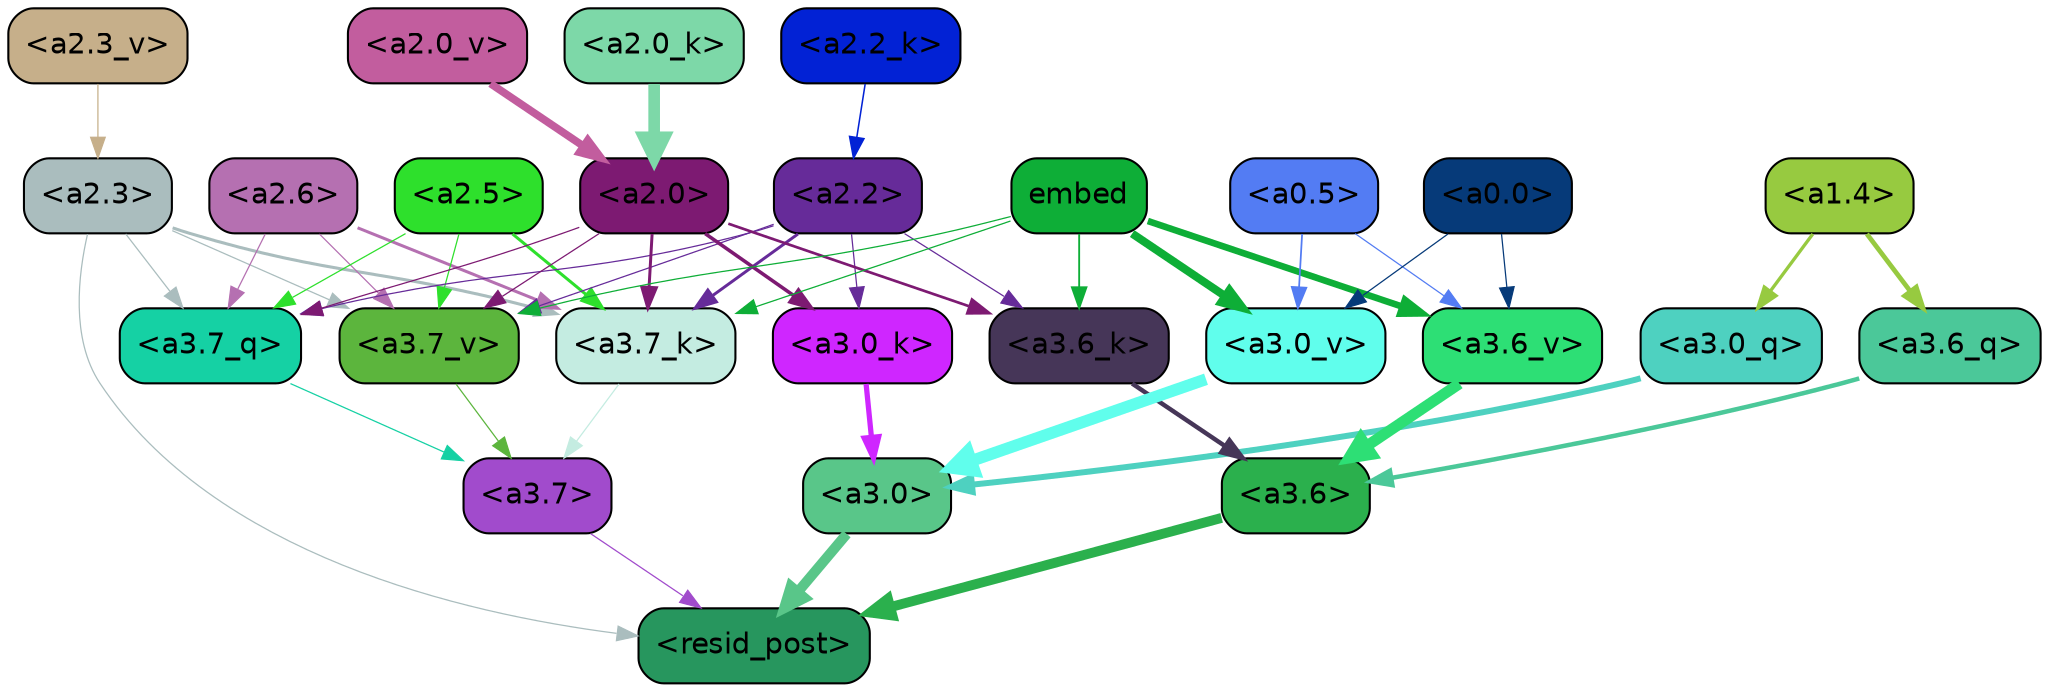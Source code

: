 strict digraph "" {
	graph [bgcolor=transparent,
		layout=dot,
		overlap=false,
		splines=true
	];
	"<a3.7>"	[color=black,
		fillcolor="#a14bcc",
		fontname=Helvetica,
		shape=box,
		style="filled, rounded"];
	"<resid_post>"	[color=black,
		fillcolor="#27965e",
		fontname=Helvetica,
		shape=box,
		style="filled, rounded"];
	"<a3.7>" -> "<resid_post>"	[color="#a14bcc",
		penwidth=0.6];
	"<a3.6>"	[color=black,
		fillcolor="#2bb04d",
		fontname=Helvetica,
		shape=box,
		style="filled, rounded"];
	"<a3.6>" -> "<resid_post>"	[color="#2bb04d",
		penwidth=4.746312499046326];
	"<a3.0>"	[color=black,
		fillcolor="#59c689",
		fontname=Helvetica,
		shape=box,
		style="filled, rounded"];
	"<a3.0>" -> "<resid_post>"	[color="#59c689",
		penwidth=4.896343111991882];
	"<a2.3>"	[color=black,
		fillcolor="#aabdbe",
		fontname=Helvetica,
		shape=box,
		style="filled, rounded"];
	"<a2.3>" -> "<resid_post>"	[color="#aabdbe",
		penwidth=0.6];
	"<a3.7_q>"	[color=black,
		fillcolor="#15d1a4",
		fontname=Helvetica,
		shape=box,
		style="filled, rounded"];
	"<a2.3>" -> "<a3.7_q>"	[color="#aabdbe",
		penwidth=0.6];
	"<a3.7_k>"	[color=black,
		fillcolor="#c4ece1",
		fontname=Helvetica,
		shape=box,
		style="filled, rounded"];
	"<a2.3>" -> "<a3.7_k>"	[color="#aabdbe",
		penwidth=1.467104621231556];
	"<a3.7_v>"	[color=black,
		fillcolor="#5cb53d",
		fontname=Helvetica,
		shape=box,
		style="filled, rounded"];
	"<a2.3>" -> "<a3.7_v>"	[color="#aabdbe",
		penwidth=0.6];
	"<a3.7_q>" -> "<a3.7>"	[color="#15d1a4",
		penwidth=0.6];
	"<a3.6_q>"	[color=black,
		fillcolor="#4bc899",
		fontname=Helvetica,
		shape=box,
		style="filled, rounded"];
	"<a3.6_q>" -> "<a3.6>"	[color="#4bc899",
		penwidth=2.160832464694977];
	"<a3.0_q>"	[color=black,
		fillcolor="#4ed1c0",
		fontname=Helvetica,
		shape=box,
		style="filled, rounded"];
	"<a3.0_q>" -> "<a3.0>"	[color="#4ed1c0",
		penwidth=2.870753765106201];
	"<a3.7_k>" -> "<a3.7>"	[color="#c4ece1",
		penwidth=0.6];
	"<a3.6_k>"	[color=black,
		fillcolor="#463658",
		fontname=Helvetica,
		shape=box,
		style="filled, rounded"];
	"<a3.6_k>" -> "<a3.6>"	[color="#463658",
		penwidth=2.13908451795578];
	"<a3.0_k>"	[color=black,
		fillcolor="#cf26ff",
		fontname=Helvetica,
		shape=box,
		style="filled, rounded"];
	"<a3.0_k>" -> "<a3.0>"	[color="#cf26ff",
		penwidth=2.520303964614868];
	"<a3.7_v>" -> "<a3.7>"	[color="#5cb53d",
		penwidth=0.6];
	"<a3.6_v>"	[color=black,
		fillcolor="#2ddf75",
		fontname=Helvetica,
		shape=box,
		style="filled, rounded"];
	"<a3.6_v>" -> "<a3.6>"	[color="#2ddf75",
		penwidth=5.297133803367615];
	"<a3.0_v>"	[color=black,
		fillcolor="#60feec",
		fontname=Helvetica,
		shape=box,
		style="filled, rounded"];
	"<a3.0_v>" -> "<a3.0>"	[color="#60feec",
		penwidth=5.680712580680847];
	"<a2.6>"	[color=black,
		fillcolor="#b570b1",
		fontname=Helvetica,
		shape=box,
		style="filled, rounded"];
	"<a2.6>" -> "<a3.7_q>"	[color="#b570b1",
		penwidth=0.6];
	"<a2.6>" -> "<a3.7_k>"	[color="#b570b1",
		penwidth=1.4453159049153328];
	"<a2.6>" -> "<a3.7_v>"	[color="#b570b1",
		penwidth=0.6];
	"<a2.5>"	[color=black,
		fillcolor="#2ee02c",
		fontname=Helvetica,
		shape=box,
		style="filled, rounded"];
	"<a2.5>" -> "<a3.7_q>"	[color="#2ee02c",
		penwidth=0.6];
	"<a2.5>" -> "<a3.7_k>"	[color="#2ee02c",
		penwidth=1.4526091292500496];
	"<a2.5>" -> "<a3.7_v>"	[color="#2ee02c",
		penwidth=0.6];
	"<a2.2>"	[color=black,
		fillcolor="#662b99",
		fontname=Helvetica,
		shape=box,
		style="filled, rounded"];
	"<a2.2>" -> "<a3.7_q>"	[color="#662b99",
		penwidth=0.6];
	"<a2.2>" -> "<a3.7_k>"	[color="#662b99",
		penwidth=1.4310357049107552];
	"<a2.2>" -> "<a3.6_k>"	[color="#662b99",
		penwidth=0.6];
	"<a2.2>" -> "<a3.0_k>"	[color="#662b99",
		penwidth=0.6];
	"<a2.2>" -> "<a3.7_v>"	[color="#662b99",
		penwidth=0.6];
	"<a2.0>"	[color=black,
		fillcolor="#7d1a72",
		fontname=Helvetica,
		shape=box,
		style="filled, rounded"];
	"<a2.0>" -> "<a3.7_q>"	[color="#7d1a72",
		penwidth=0.6];
	"<a2.0>" -> "<a3.7_k>"	[color="#7d1a72",
		penwidth=1.4314699843525887];
	"<a2.0>" -> "<a3.6_k>"	[color="#7d1a72",
		penwidth=1.2950235605239868];
	"<a2.0>" -> "<a3.0_k>"	[color="#7d1a72",
		penwidth=1.712992787361145];
	"<a2.0>" -> "<a3.7_v>"	[color="#7d1a72",
		penwidth=0.6];
	"<a1.4>"	[color=black,
		fillcolor="#97ca40",
		fontname=Helvetica,
		shape=box,
		style="filled, rounded"];
	"<a1.4>" -> "<a3.6_q>"	[color="#97ca40",
		penwidth=2.2719132900238037];
	"<a1.4>" -> "<a3.0_q>"	[color="#97ca40",
		penwidth=1.5932877659797668];
	embed	[color=black,
		fillcolor="#0eae37",
		fontname=Helvetica,
		shape=box,
		style="filled, rounded"];
	embed -> "<a3.7_k>"	[color="#0eae37",
		penwidth=0.6];
	embed -> "<a3.6_k>"	[color="#0eae37",
		penwidth=0.891706109046936];
	embed -> "<a3.7_v>"	[color="#0eae37",
		penwidth=0.6];
	embed -> "<a3.6_v>"	[color="#0eae37",
		penwidth=3.1766927242279053];
	embed -> "<a3.0_v>"	[color="#0eae37",
		penwidth=3.9005755856633186];
	"<a0.5>"	[color=black,
		fillcolor="#537cf3",
		fontname=Helvetica,
		shape=box,
		style="filled, rounded"];
	"<a0.5>" -> "<a3.6_v>"	[color="#537cf3",
		penwidth=0.6];
	"<a0.5>" -> "<a3.0_v>"	[color="#537cf3",
		penwidth=0.8493617177009583];
	"<a0.0>"	[color=black,
		fillcolor="#063a79",
		fontname=Helvetica,
		shape=box,
		style="filled, rounded"];
	"<a0.0>" -> "<a3.6_v>"	[color="#063a79",
		penwidth=0.6];
	"<a0.0>" -> "<a3.0_v>"	[color="#063a79",
		penwidth=0.6];
	"<a2.2_k>"	[color=black,
		fillcolor="#0222d5",
		fontname=Helvetica,
		shape=box,
		style="filled, rounded"];
	"<a2.2_k>" -> "<a2.2>"	[color="#0222d5",
		penwidth=0.7399393804371357];
	"<a2.0_k>"	[color=black,
		fillcolor="#7dd8a8",
		fontname=Helvetica,
		shape=box,
		style="filled, rounded"];
	"<a2.0_k>" -> "<a2.0>"	[color="#7dd8a8",
		penwidth=5.5817058570683];
	"<a2.3_v>"	[color=black,
		fillcolor="#c6af8a",
		fontname=Helvetica,
		shape=box,
		style="filled, rounded"];
	"<a2.3_v>" -> "<a2.3>"	[color="#c6af8a",
		penwidth=0.6];
	"<a2.0_v>"	[color=black,
		fillcolor="#c25d9e",
		fontname=Helvetica,
		shape=box,
		style="filled, rounded"];
	"<a2.0_v>" -> "<a2.0>"	[color="#c25d9e",
		penwidth=3.7102378383278847];
}
